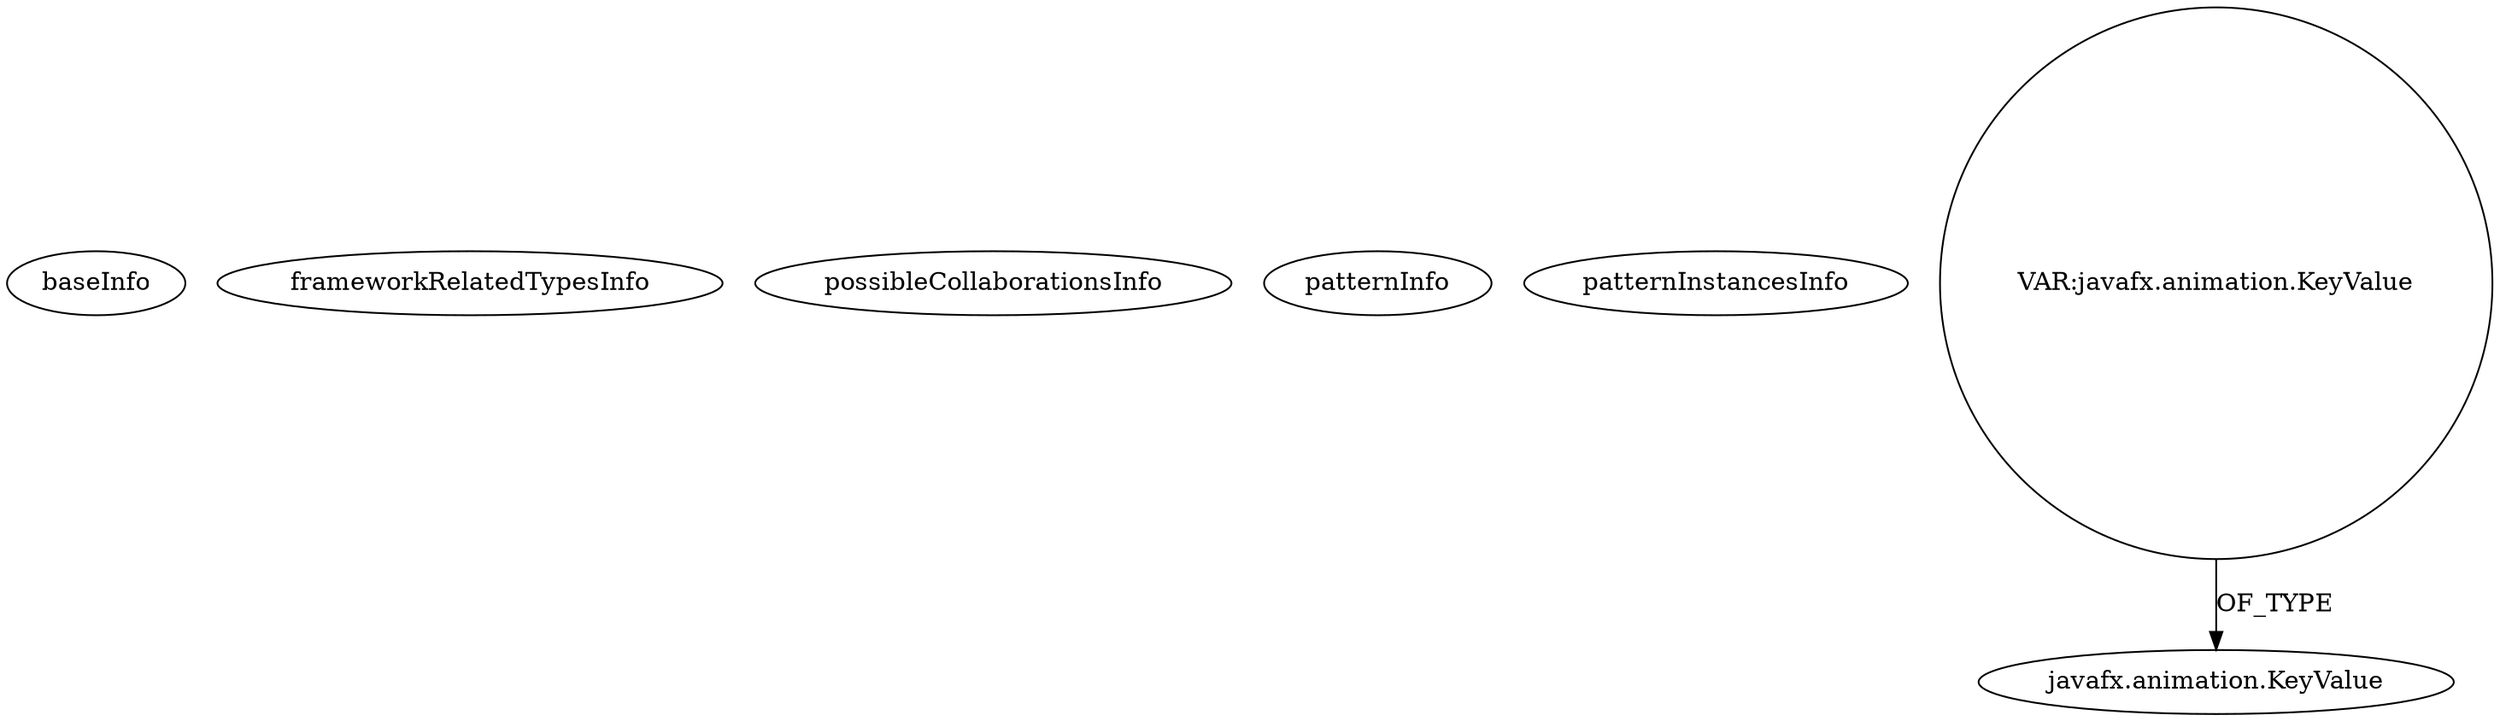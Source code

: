 digraph {
baseInfo[graphId=1826,category="pattern",isAnonymous=false,possibleRelation=false]
frameworkRelatedTypesInfo[]
possibleCollaborationsInfo[]
patternInfo[frequency=37.0,patternRootClient=null]
patternInstancesInfo[0="Marcio-Sistemas-MC-repositorio~/Marcio-Sistemas-MC-repositorio/repositorio-master/controleorcamentofamiliar/src/util/ScreensController.java~ScreensController~891",1="Ollowayne-dalekPTT~/Ollowayne-dalekPTT/dalekPTT-master/src/ptt/dalek/ui/RepositoryPane.java~RepositoryPane~1048",2="walker-clint-AIProj3~/walker-clint-AIProj3/AIProj3-master/src/application/ScreensController.java~boolean setScreen(java.lang.String)~4714",3="Ollowayne-dalekPTT~/Ollowayne-dalekPTT/dalekPTT-master/src/ptt/dalek/gui/App.java~App~1040",4="stepanovdg-VisualJadeMotionModel~/stepanovdg-VisualJadeMotionModel/VisualJadeMotionModel-master/src/by/bsu/kurs/stepanov/visualisation/AtomicTimelineService.java~AtomicTimelineService~4268",5="Ollowayne-dalekPTT~/Ollowayne-dalekPTT/dalekPTT-master/src/ptt/dalek/ui/UserPane.java~UserPane~1057",6="AlexTape-SlidingPuzzleFX~/AlexTape-SlidingPuzzleFX/SlidingPuzzleFX-master/src/de/alextape/slidingpuzzle/SlidingPuzzleGame.java~javafx.scene.layout.VBox createMenu()~116",7="EnlightenedCSF-medicineDB~/EnlightenedCSF-medicineDB/medicineDB-master/src/main/java/medicine/screens/ScreensController.java~boolean setScreen(java.lang.String)~429",8="mouradsaadi-LO23-IHM~/mouradsaadi-LO23-IHM/LO23-IHM-master/Sudoku-IHM/src/sudoko/ihm/vue/ScreensController.java~ScreensController~3649",9="Ollowayne-dalekPTT~/Ollowayne-dalekPTT/dalekPTT-master/src/ptt/dalek/ui/RepositoryPane.java~void setup()~1049",10="Marcio-Sistemas-MC-repositorio~/Marcio-Sistemas-MC-repositorio/repositorio-master/controleorcamentofamiliar/src/util/ScreensController.java~boolean setScreen(java.lang.String)~892",11="ravjot28-FameDen~/ravjot28-FameDen/FameDen-master/src/com/fameden/fxml/SceneNavigator.java~SceneNavigator~4005",12="walker-clint-AIProj3~/walker-clint-AIProj3/AIProj3-master/src/application/ScreensController.java~ScreensController~4713",13="santi-gonzalez-javafx-tutos~/santi-gonzalez-javafx-tutos/javafx-tutos-master/JavaFXColorfulCircles/src/cat/santi/javafx/tuto4/ColorfulCircles.java~ColorfulCircles~4092",14="Maxxa-MT-common~/Maxxa-MT-common/MT-common-master/src/cz/commons/example/animation/SimpleAnimationExample.java~SimpleAnimationExample~908",15="KraiZeur-library~/KraiZeur-library/library-master/src/application/main/Main.java~Main~737",16="Enriqe-Breaking-Bad-Brick-Breaker~/Enriqe-Breaking-Bad-Brick-Breaker/Breaking-Bad-Brick-Breaker-master/src/bbbrickbreaker/Level.java~Level~439",17="atsticks-FXOne~/atsticks-FXOne/FXOne-master/org.fxone/fxone-ui/src/main/java/org/fxone/ui/rt/components/dialog/impl/ModalDialogPane.java~ModalDialogPane~1900",18="brunoborges-fx2048~/brunoborges-fx2048/fx2048-master/src/game2048/GameManager.java~GameManager~2227",19="EnlightenedCSF-medicineDB~/EnlightenedCSF-medicineDB/medicineDB-master/src/main/java/medicine/screens/ScreensController.java~ScreensController~428",20="geyrix57-Proyecto_1_Bases~/geyrix57-Proyecto_1_Bases/Proyecto_1_Bases-master/src/Control/ScreensController.java~boolean setScreen(java.lang.String)~2707",21="KraiZeur-library~/KraiZeur-library/library-master/src/application/main/Main.java~javafx.scene.layout.HBox createLateralBar()~744",22="antoniotorres-CAPOS~/antoniotorres-CAPOS/CAPOS-master/src/main/ScreensController.java~boolean setScreen(java.lang.String)~1874",23="fChristenson-cv~/fChristenson-cv/cv-master/src/se/fidde/cv/view/screens/CVMain.java~CVMain~2670",24="AlexTape-SlidingPuzzleFX~/AlexTape-SlidingPuzzleFX/SlidingPuzzleFX-master/src/de/alextape/slidingpuzzle/SlidingPuzzleGame.java~SlidingPuzzleGame~113",25="ravjot28-FameDen~/ravjot28-FameDen/FameDen-master/src/com/fameden/fxml/SceneNavigator.java~boolean setScreen(java.lang.String)~4006",26="LichuanLu-ShunUI-FX~/LichuanLu-ShunUI-FX/ShunUI-FX-master/src/view/chart/StackedBarChart.java~StackedBarChart~811",27="MrLoNee-RadialFx~/MrLoNee-RadialFx/RadialFx-master/src/com/mrlonee/radialfx/settingsmenu/RadialSettingsMenu.java~RadialSettingsMenu~976",28="MrLoNee-RadialFx~/MrLoNee-RadialFx/RadialFx-master/src/com/mrlonee/radialfx/moviemenu/RadialMovieMenu.java~RadialMovieMenu~969",29="ChrisWongAtCUHK-JavaFX~/ChrisWongAtCUHK-JavaFX/JavaFX-master/ColorfulCircles/src/colorfulcircles/ColorfulCircles.java~ColorfulCircles~225",30="antoniotorres-CAPOS~/antoniotorres-CAPOS/CAPOS-master/src/main/ScreensController.java~ScreensController~1873",31="geyrix57-Proyecto_1_Bases~/geyrix57-Proyecto_1_Bases/Proyecto_1_Bases-master/src/Control/ScreensController.java~ScreensController~2706",32="MrLoNee-RadialFx~/MrLoNee-RadialFx/RadialFx-master/src/com/mrlonee/radialfx/colormenu/RadialColorMenu.java~ItemOnEventHandler~960",33="JASCValentine-BrickBreaker~/JASCValentine-BrickBreaker/BrickBreaker-master/src/brickbreaker/Level.java~Level~554",34="mouradsaadi-LO23-IHM~/mouradsaadi-LO23-IHM/LO23-IHM-master/Sudoku-IHM/src/sudoko/ihm/vue/ScreensController.java~boolean setScreen(java.lang.String)~3650",35="emag-javafx-practice~/emag-javafx-practice/javafx-practice-master/animation/src/main/java/org/emamotor/javafx/animation/ColorfulCircles.java~ColorfulCircles~2619",36="fChristenson-cv~/fChristenson-cv/cv-master/src/se/fidde/cv/view/screens/CVMain.java~void initializeCv(javafx.scene.layout.StackPane)~2672"]
20[label="javafx.animation.KeyValue",vertexType="FRAMEWORK_CLASS_TYPE",isFrameworkType=false]
28[label="VAR:javafx.animation.KeyValue",vertexType="VARIABLE_EXPRESION",isFrameworkType=false,shape=circle]
28->20[label="OF_TYPE"]
}
